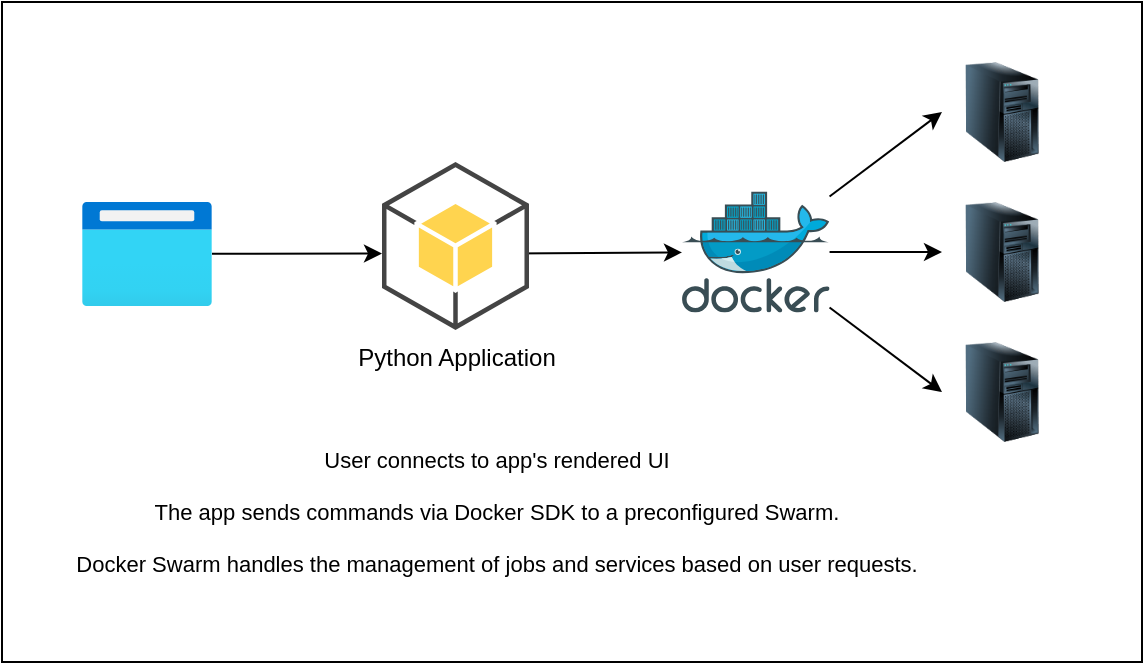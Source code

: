 <mxfile>
    <diagram id="--XopiaxrRp4DufD4RJo" name="Page-1">
        <mxGraphModel dx="2470" dy="805" grid="1" gridSize="10" guides="1" tooltips="1" connect="1" arrows="1" fold="1" page="1" pageScale="1" pageWidth="850" pageHeight="1100" math="0" shadow="0">
            <root>
                <mxCell id="0"/>
                <mxCell id="1" parent="0"/>
                <mxCell id="3" value="" style="rounded=0;whiteSpace=wrap;html=1;fillColor=#FFFFFF;" parent="1" vertex="1">
                    <mxGeometry x="150" y="140" width="570" height="330" as="geometry"/>
                </mxCell>
                <mxCell id="18" value="" style="edgeStyle=none;shape=connector;rounded=1;html=1;labelBackgroundColor=default;strokeColor=#000000;fontFamily=Helvetica;fontSize=11;fontColor=default;endArrow=classic;entryX=0;entryY=0.5;entryDx=0;entryDy=0;" parent="1" source="4" target="7" edge="1">
                    <mxGeometry relative="1" as="geometry"/>
                </mxCell>
                <mxCell id="19" value="" style="edgeStyle=none;shape=connector;rounded=1;html=1;labelBackgroundColor=default;strokeColor=#000000;fontFamily=Helvetica;fontSize=11;fontColor=default;endArrow=classic;entryX=0;entryY=0.5;entryDx=0;entryDy=0;" parent="1" source="4" target="9" edge="1">
                    <mxGeometry relative="1" as="geometry"/>
                </mxCell>
                <mxCell id="20" value="" style="edgeStyle=none;shape=connector;rounded=1;html=1;labelBackgroundColor=default;strokeColor=#000000;fontFamily=Helvetica;fontSize=11;fontColor=default;endArrow=classic;" parent="1" source="4" target="8" edge="1">
                    <mxGeometry relative="1" as="geometry"/>
                </mxCell>
                <mxCell id="4" value="" style="sketch=0;aspect=fixed;html=1;points=[];align=center;image;fontSize=12;image=img/lib/mscae/Docker.svg;fillColor=#FFFFFF;" parent="1" vertex="1">
                    <mxGeometry x="490" y="234.75" width="73.78" height="60.5" as="geometry"/>
                </mxCell>
                <mxCell id="7" value="" style="image;html=1;image=img/lib/clip_art/computers/Server_Tower_128x128.png;strokeColor=#000000;fillColor=#FFFFFF;" parent="1" vertex="1">
                    <mxGeometry x="620" y="170" width="60" height="50" as="geometry"/>
                </mxCell>
                <mxCell id="8" value="" style="image;html=1;image=img/lib/clip_art/computers/Server_Tower_128x128.png;strokeColor=#000000;fillColor=#FFFFFF;" parent="1" vertex="1">
                    <mxGeometry x="620" y="240" width="60" height="50" as="geometry"/>
                </mxCell>
                <mxCell id="9" value="" style="image;html=1;image=img/lib/clip_art/computers/Server_Tower_128x128.png;strokeColor=#000000;fillColor=#FFFFFF;" parent="1" vertex="1">
                    <mxGeometry x="620" y="310" width="60" height="50" as="geometry"/>
                </mxCell>
                <mxCell id="17" value="" style="edgeStyle=none;shape=connector;rounded=1;html=1;labelBackgroundColor=default;strokeColor=#000000;fontFamily=Helvetica;fontSize=11;fontColor=default;endArrow=classic;exitX=1;exitY=0.5;exitDx=0;exitDy=0;" parent="1" target="4" edge="1">
                    <mxGeometry relative="1" as="geometry">
                        <mxPoint x="403.94" y="265.75" as="sourcePoint"/>
                    </mxGeometry>
                </mxCell>
                <mxCell id="15" value="" style="edgeStyle=none;html=1;strokeColor=#000000;entryX=0;entryY=0.5;entryDx=0;entryDy=0;" parent="1" source="14" edge="1">
                    <mxGeometry relative="1" as="geometry">
                        <mxPoint x="340" y="265.75" as="targetPoint"/>
                    </mxGeometry>
                </mxCell>
                <mxCell id="14" value="" style="aspect=fixed;html=1;points=[];align=center;image;fontSize=12;image=img/lib/azure2/general/Browser.svg;strokeColor=#000000;fillColor=#FFFFFF;" parent="1" vertex="1">
                    <mxGeometry x="190" y="240" width="65" height="52" as="geometry"/>
                </mxCell>
                <mxCell id="21" value="User connects to app's rendered UI&lt;br&gt;&lt;br&gt;The app sends commands via Docker SDK to a preconfigured Swarm.&lt;br&gt;&lt;br&gt;Docker Swarm handles the management of jobs and services based on user requests." style="text;html=1;strokeColor=none;fillColor=none;align=center;verticalAlign=middle;whiteSpace=wrap;rounded=0;fontFamily=Helvetica;fontSize=11;fontColor=#000000;" parent="1" vertex="1">
                    <mxGeometry x="160" y="350" width="475.22" height="90" as="geometry"/>
                </mxCell>
                <mxCell id="23" value="Python Application" style="outlineConnect=0;dashed=0;verticalLabelPosition=bottom;verticalAlign=top;align=center;html=1;shape=mxgraph.aws3.android;fillColor=#FFD44F;gradientColor=none;fontColor=#000000;" parent="1" vertex="1">
                    <mxGeometry x="340" y="220" width="73.5" height="84" as="geometry"/>
                </mxCell>
            </root>
        </mxGraphModel>
    </diagram>
</mxfile>